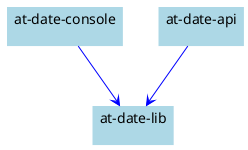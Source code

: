 @startuml
skinparam object {
  BorderColor transparent
  BackGroundColor lightblue
    ArrowColor blue
}
skinparam BackGroundColor transparent

object "at-date-console" as atDateConsole
object "at-date-api" as atDateApi
object "at-date-lib" as atDateLib

atDateConsole --> atDateLib
atDateApi --> atDateLib
@enduml
